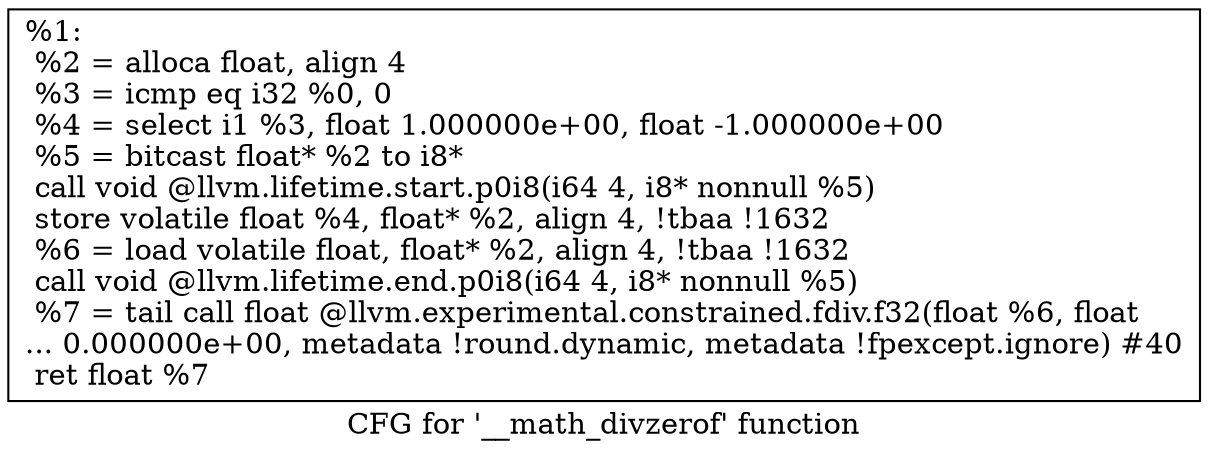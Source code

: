 digraph "CFG for '__math_divzerof' function" {
	label="CFG for '__math_divzerof' function";

	Node0x115fef0 [shape=record,label="{%1:\l  %2 = alloca float, align 4\l  %3 = icmp eq i32 %0, 0\l  %4 = select i1 %3, float 1.000000e+00, float -1.000000e+00\l  %5 = bitcast float* %2 to i8*\l  call void @llvm.lifetime.start.p0i8(i64 4, i8* nonnull %5)\l  store volatile float %4, float* %2, align 4, !tbaa !1632\l  %6 = load volatile float, float* %2, align 4, !tbaa !1632\l  call void @llvm.lifetime.end.p0i8(i64 4, i8* nonnull %5)\l  %7 = tail call float @llvm.experimental.constrained.fdiv.f32(float %6, float\l... 0.000000e+00, metadata !round.dynamic, metadata !fpexcept.ignore) #40\l  ret float %7\l}"];
}
